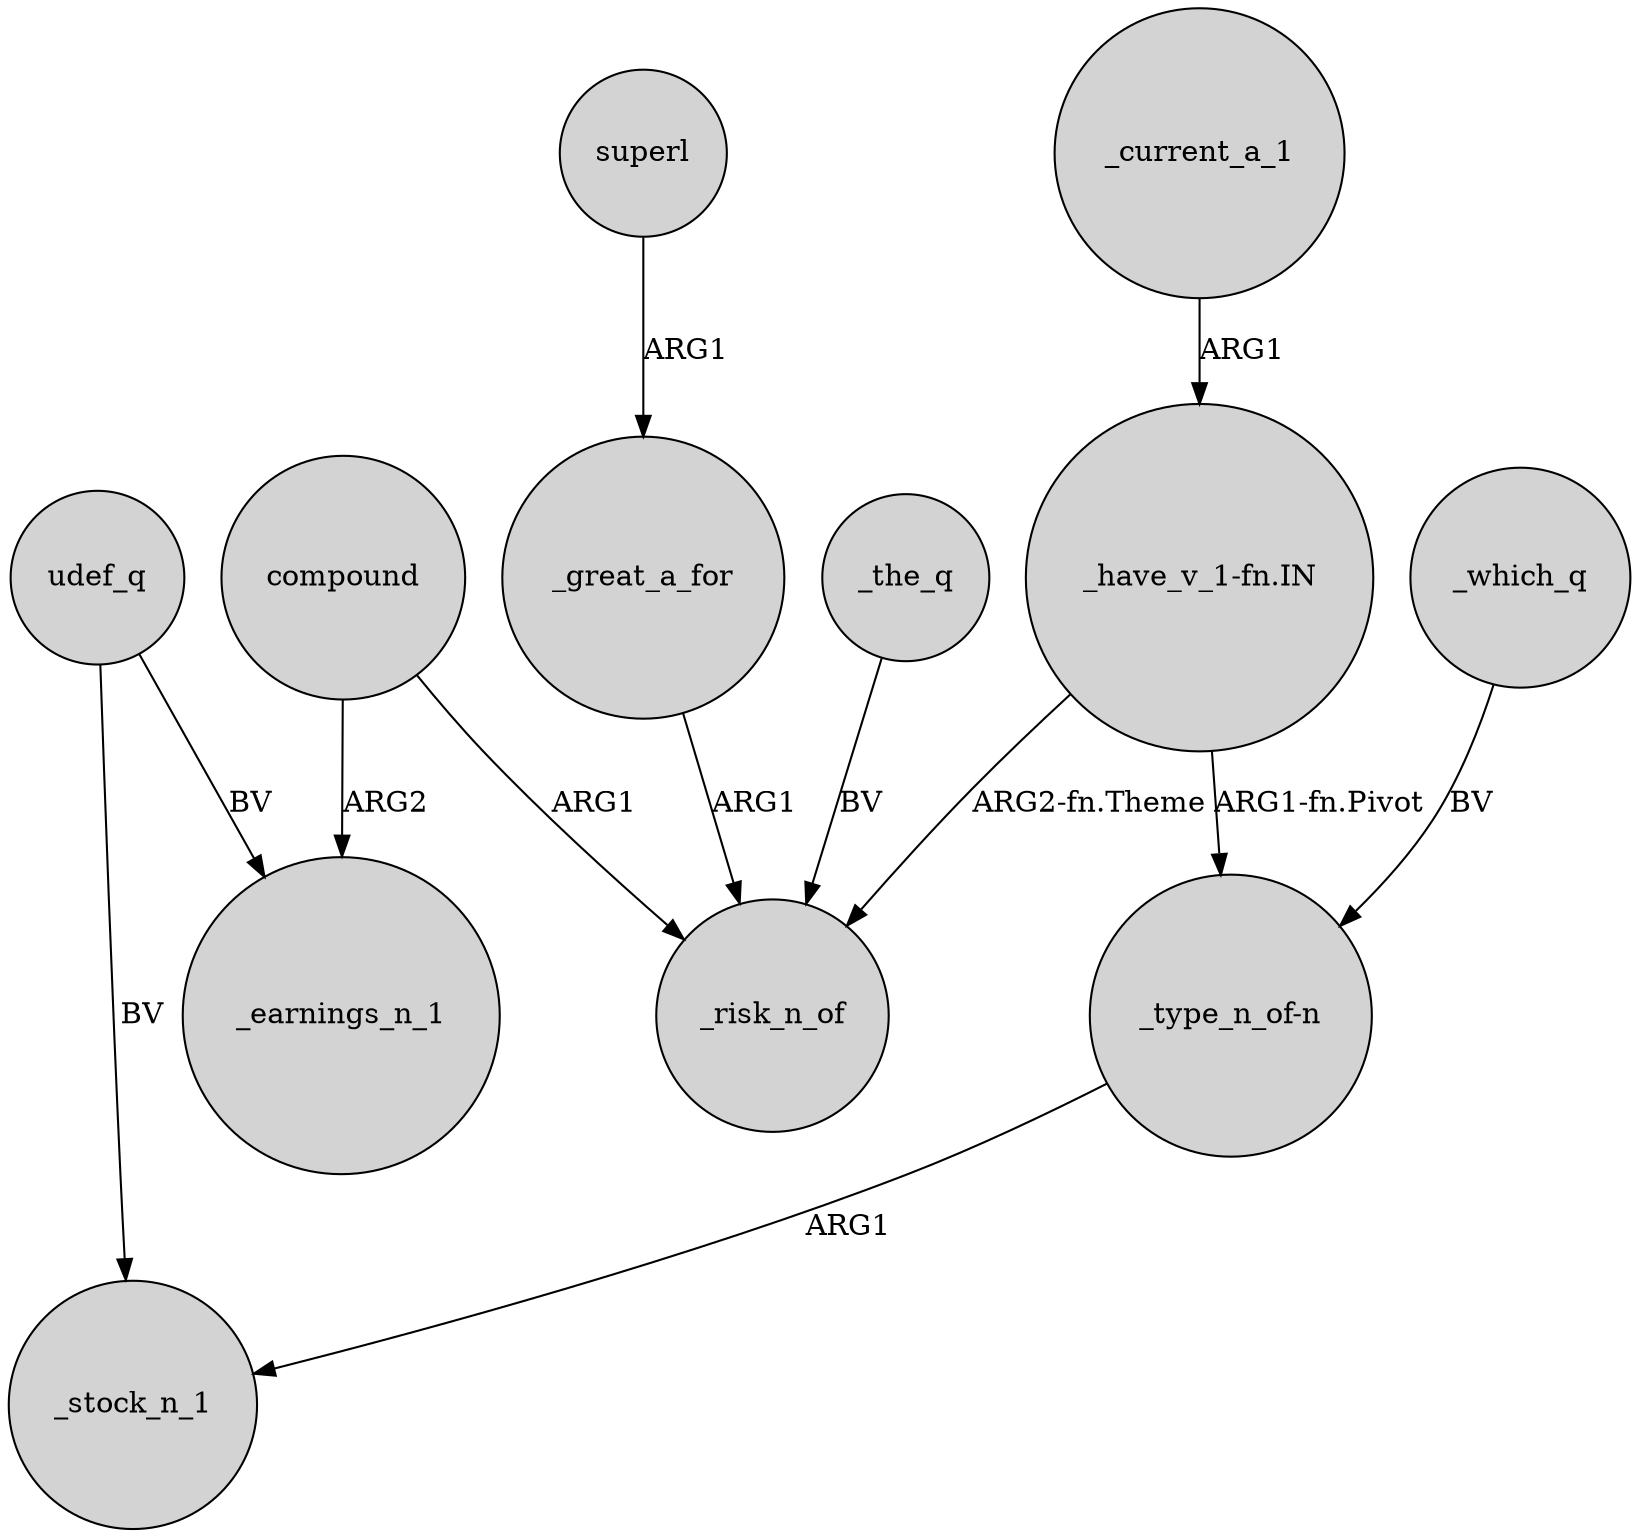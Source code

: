 digraph {
	node [shape=circle style=filled]
	"_have_v_1-fn.IN" -> "_type_n_of-n" [label="ARG1-fn.Pivot"]
	"_have_v_1-fn.IN" -> _risk_n_of [label="ARG2-fn.Theme"]
	udef_q -> _stock_n_1 [label=BV]
	superl -> _great_a_for [label=ARG1]
	_which_q -> "_type_n_of-n" [label=BV]
	compound -> _risk_n_of [label=ARG1]
	compound -> _earnings_n_1 [label=ARG2]
	"_type_n_of-n" -> _stock_n_1 [label=ARG1]
	_the_q -> _risk_n_of [label=BV]
	_great_a_for -> _risk_n_of [label=ARG1]
	_current_a_1 -> "_have_v_1-fn.IN" [label=ARG1]
	udef_q -> _earnings_n_1 [label=BV]
}

